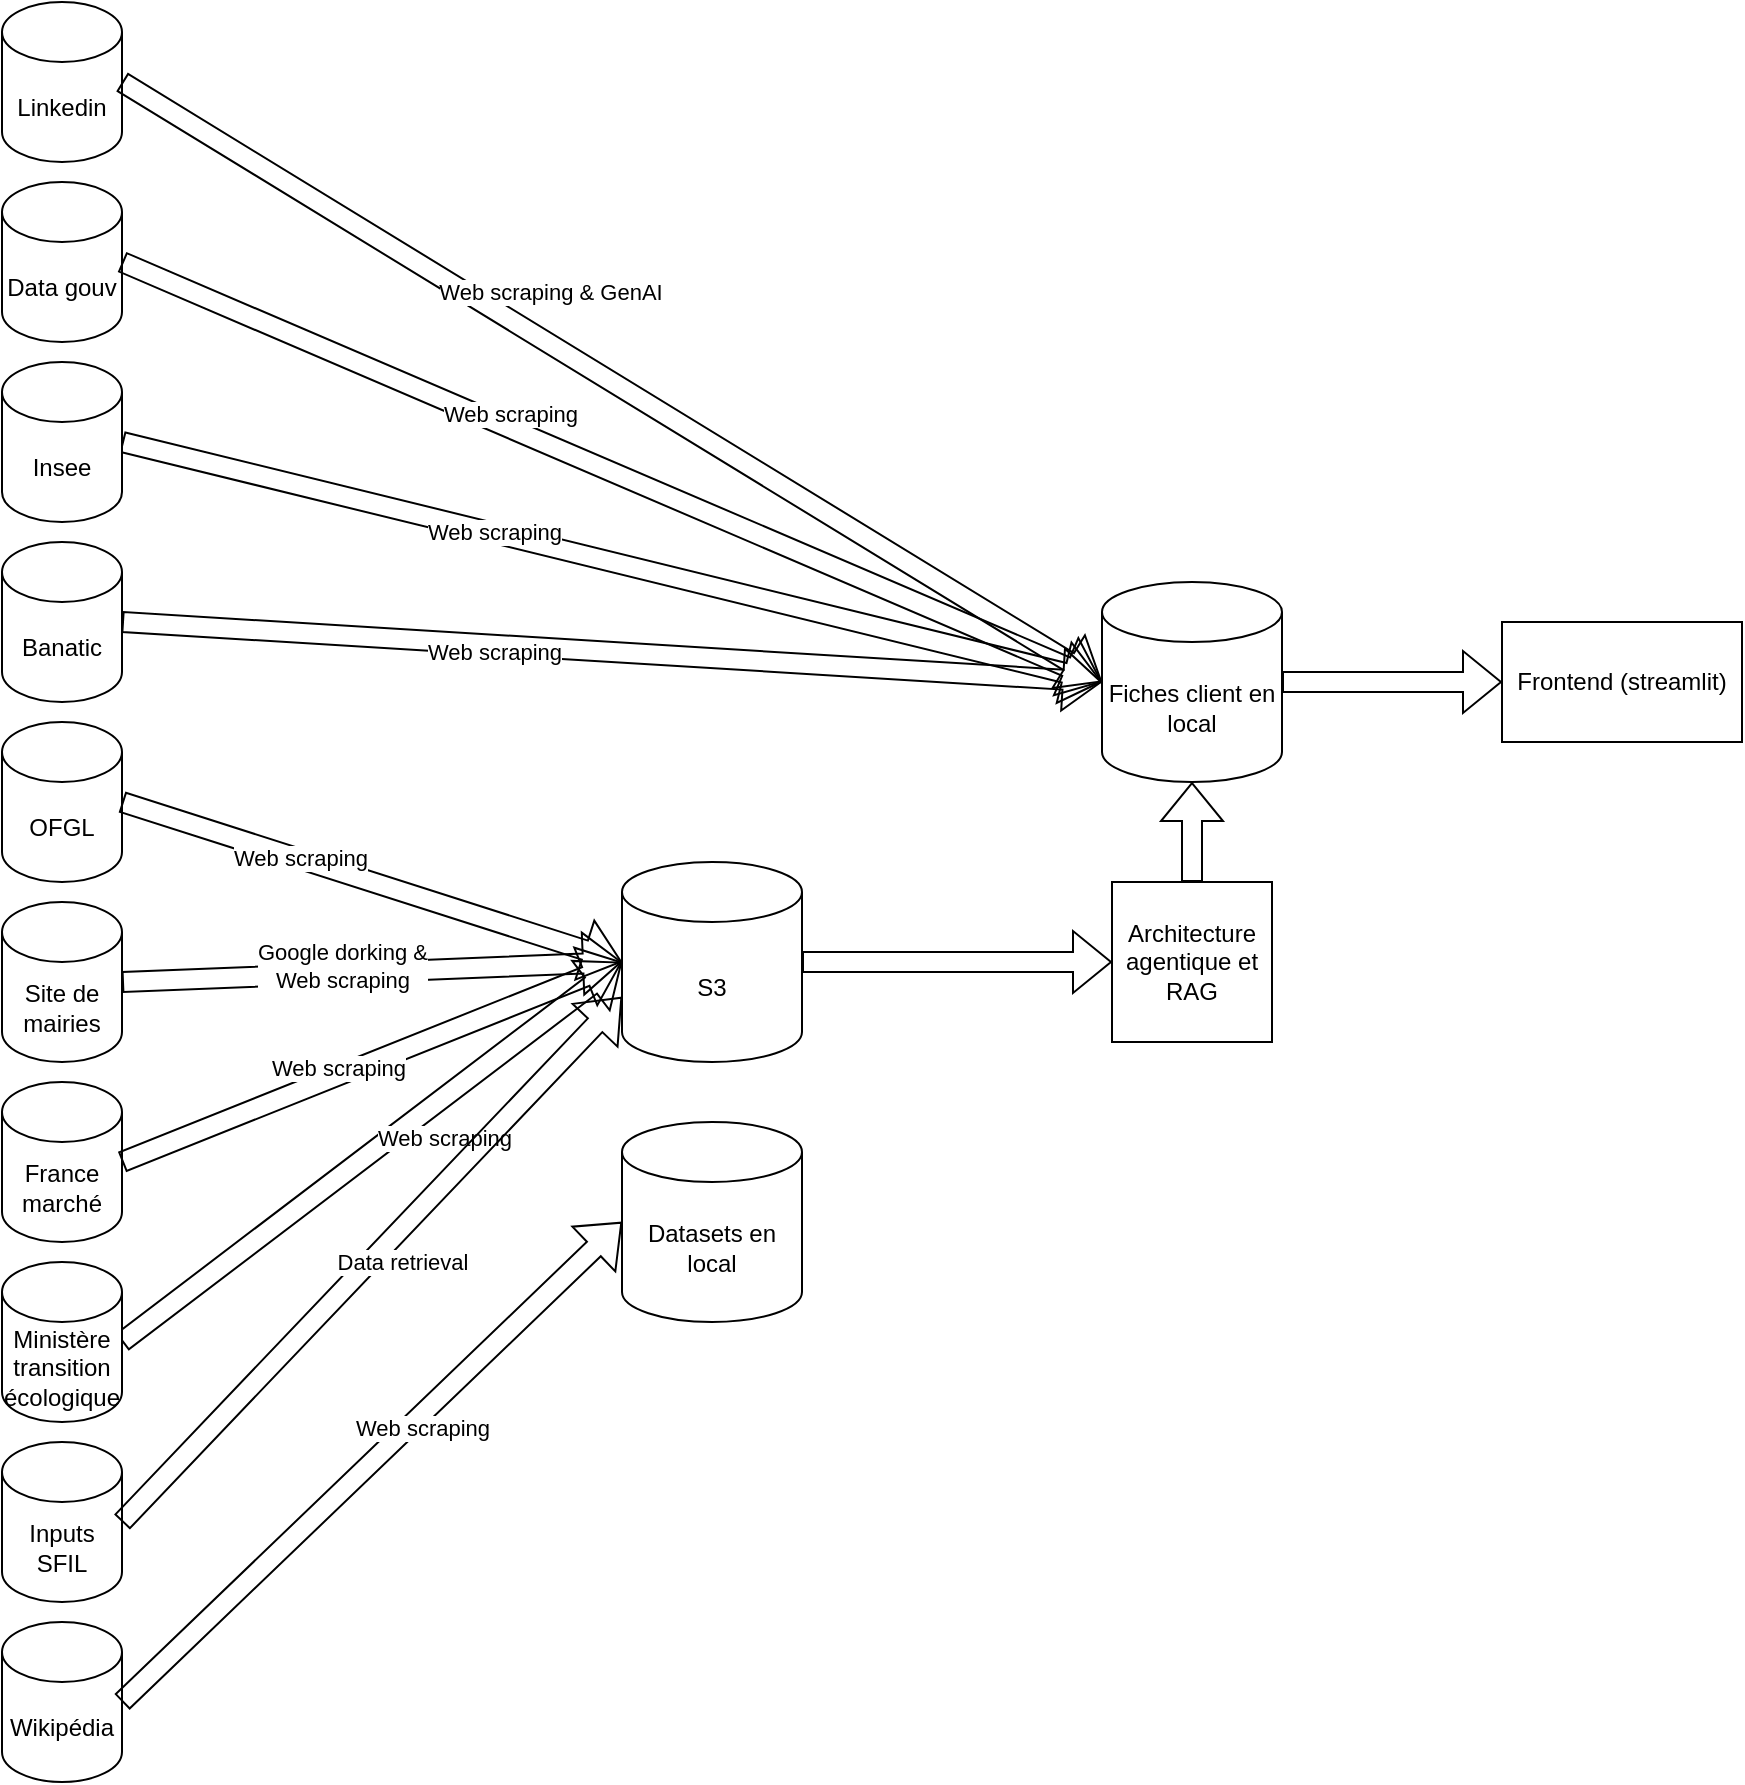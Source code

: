 <mxfile version="26.0.6">
  <diagram name="Page-1" id="bvPBSzS-I180N1wVtlMe">
    <mxGraphModel dx="2100" dy="1114" grid="1" gridSize="10" guides="1" tooltips="1" connect="1" arrows="1" fold="1" page="1" pageScale="1" pageWidth="827" pageHeight="1169" math="0" shadow="0">
      <root>
        <mxCell id="0" />
        <mxCell id="1" parent="0" />
        <mxCell id="tnOevVP8kK06ffzw8B7S-18" value="" style="shape=flexArrow;endArrow=classic;html=1;rounded=0;exitX=1;exitY=0.5;exitDx=0;exitDy=0;exitPerimeter=0;entryX=0;entryY=0.5;entryDx=0;entryDy=0;entryPerimeter=0;" edge="1" parent="1" source="tnOevVP8kK06ffzw8B7S-8" target="tnOevVP8kK06ffzw8B7S-13">
          <mxGeometry width="50" height="50" relative="1" as="geometry">
            <mxPoint x="120" y="720" as="sourcePoint" />
            <mxPoint x="370" y="420" as="targetPoint" />
          </mxGeometry>
        </mxCell>
        <mxCell id="tnOevVP8kK06ffzw8B7S-19" value="Web scraping" style="edgeLabel;html=1;align=center;verticalAlign=middle;resizable=0;points=[];" vertex="1" connectable="0" parent="tnOevVP8kK06ffzw8B7S-18">
          <mxGeometry x="-0.124" y="4" relative="1" as="geometry">
            <mxPoint x="-29" y="6" as="offset" />
          </mxGeometry>
        </mxCell>
        <mxCell id="tnOevVP8kK06ffzw8B7S-23" value="" style="shape=flexArrow;endArrow=classic;html=1;rounded=0;exitX=1;exitY=0.5;exitDx=0;exitDy=0;exitPerimeter=0;entryX=0;entryY=0.5;entryDx=0;entryDy=0;entryPerimeter=0;" edge="1" parent="1" source="tnOevVP8kK06ffzw8B7S-6" target="tnOevVP8kK06ffzw8B7S-13">
          <mxGeometry width="50" height="50" relative="1" as="geometry">
            <mxPoint x="120" y="810" as="sourcePoint" />
            <mxPoint x="370" y="678" as="targetPoint" />
          </mxGeometry>
        </mxCell>
        <mxCell id="tnOevVP8kK06ffzw8B7S-24" value="Web scraping" style="edgeLabel;html=1;align=center;verticalAlign=middle;resizable=0;points=[];" vertex="1" connectable="0" parent="tnOevVP8kK06ffzw8B7S-23">
          <mxGeometry x="-0.124" y="4" relative="1" as="geometry">
            <mxPoint x="-30" y="-4" as="offset" />
          </mxGeometry>
        </mxCell>
        <mxCell id="tnOevVP8kK06ffzw8B7S-3" value="Linkedin" style="shape=cylinder3;whiteSpace=wrap;html=1;boundedLbl=1;backgroundOutline=1;size=15;" vertex="1" parent="1">
          <mxGeometry x="50" y="40" width="60" height="80" as="geometry" />
        </mxCell>
        <mxCell id="tnOevVP8kK06ffzw8B7S-4" value="Data gouv" style="shape=cylinder3;whiteSpace=wrap;html=1;boundedLbl=1;backgroundOutline=1;size=15;" vertex="1" parent="1">
          <mxGeometry x="50" y="130" width="60" height="80" as="geometry" />
        </mxCell>
        <mxCell id="tnOevVP8kK06ffzw8B7S-5" value="OFGL" style="shape=cylinder3;whiteSpace=wrap;html=1;boundedLbl=1;backgroundOutline=1;size=15;" vertex="1" parent="1">
          <mxGeometry x="50" y="400" width="60" height="80" as="geometry" />
        </mxCell>
        <mxCell id="tnOevVP8kK06ffzw8B7S-6" value="Insee" style="shape=cylinder3;whiteSpace=wrap;html=1;boundedLbl=1;backgroundOutline=1;size=15;" vertex="1" parent="1">
          <mxGeometry x="50" y="220" width="60" height="80" as="geometry" />
        </mxCell>
        <mxCell id="tnOevVP8kK06ffzw8B7S-8" value="Banatic" style="shape=cylinder3;whiteSpace=wrap;html=1;boundedLbl=1;backgroundOutline=1;size=15;" vertex="1" parent="1">
          <mxGeometry x="50" y="310" width="60" height="80" as="geometry" />
        </mxCell>
        <mxCell id="tnOevVP8kK06ffzw8B7S-9" value="France marché" style="shape=cylinder3;whiteSpace=wrap;html=1;boundedLbl=1;backgroundOutline=1;size=15;" vertex="1" parent="1">
          <mxGeometry x="50" y="580" width="60" height="80" as="geometry" />
        </mxCell>
        <mxCell id="tnOevVP8kK06ffzw8B7S-7" value="Site de mairies" style="shape=cylinder3;whiteSpace=wrap;html=1;boundedLbl=1;backgroundOutline=1;size=15;" vertex="1" parent="1">
          <mxGeometry x="50" y="490" width="60" height="80" as="geometry" />
        </mxCell>
        <mxCell id="tnOevVP8kK06ffzw8B7S-10" value="" style="shape=flexArrow;endArrow=classic;html=1;rounded=0;exitX=1;exitY=0.5;exitDx=0;exitDy=0;exitPerimeter=0;entryX=0;entryY=0.5;entryDx=0;entryDy=0;entryPerimeter=0;" edge="1" parent="1" source="tnOevVP8kK06ffzw8B7S-14" target="tnOevVP8kK06ffzw8B7S-11">
          <mxGeometry width="50" height="50" relative="1" as="geometry">
            <mxPoint x="390" y="310" as="sourcePoint" />
            <mxPoint x="440" y="260" as="targetPoint" />
          </mxGeometry>
        </mxCell>
        <mxCell id="tnOevVP8kK06ffzw8B7S-12" value="Web scraping" style="edgeLabel;html=1;align=center;verticalAlign=middle;resizable=0;points=[];" vertex="1" connectable="0" parent="tnOevVP8kK06ffzw8B7S-10">
          <mxGeometry x="-0.124" y="4" relative="1" as="geometry">
            <mxPoint x="54" y="-16" as="offset" />
          </mxGeometry>
        </mxCell>
        <mxCell id="tnOevVP8kK06ffzw8B7S-11" value="S3" style="shape=cylinder3;whiteSpace=wrap;html=1;boundedLbl=1;backgroundOutline=1;size=15;" vertex="1" parent="1">
          <mxGeometry x="360" y="470" width="90" height="100" as="geometry" />
        </mxCell>
        <mxCell id="tnOevVP8kK06ffzw8B7S-13" value="Fiches client en local" style="shape=cylinder3;whiteSpace=wrap;html=1;boundedLbl=1;backgroundOutline=1;size=15;" vertex="1" parent="1">
          <mxGeometry x="600" y="330" width="90" height="100" as="geometry" />
        </mxCell>
        <mxCell id="tnOevVP8kK06ffzw8B7S-14" value="Ministère transition écologique" style="shape=cylinder3;whiteSpace=wrap;html=1;boundedLbl=1;backgroundOutline=1;size=15;" vertex="1" parent="1">
          <mxGeometry x="50" y="670" width="60" height="80" as="geometry" />
        </mxCell>
        <mxCell id="tnOevVP8kK06ffzw8B7S-15" value="Wikipédia" style="shape=cylinder3;whiteSpace=wrap;html=1;boundedLbl=1;backgroundOutline=1;size=15;" vertex="1" parent="1">
          <mxGeometry x="50" y="850" width="60" height="80" as="geometry" />
        </mxCell>
        <mxCell id="tnOevVP8kK06ffzw8B7S-16" value="" style="shape=flexArrow;endArrow=classic;html=1;rounded=0;exitX=1;exitY=0.5;exitDx=0;exitDy=0;exitPerimeter=0;entryX=0;entryY=0.5;entryDx=0;entryDy=0;entryPerimeter=0;" edge="1" parent="1" source="tnOevVP8kK06ffzw8B7S-7" target="tnOevVP8kK06ffzw8B7S-11">
          <mxGeometry width="50" height="50" relative="1" as="geometry">
            <mxPoint x="120" y="720" as="sourcePoint" />
            <mxPoint x="370" y="420" as="targetPoint" />
          </mxGeometry>
        </mxCell>
        <mxCell id="tnOevVP8kK06ffzw8B7S-17" value="Google dorking &amp;amp;&lt;div&gt;Web scraping&lt;/div&gt;" style="edgeLabel;html=1;align=center;verticalAlign=middle;resizable=0;points=[];" vertex="1" connectable="0" parent="tnOevVP8kK06ffzw8B7S-16">
          <mxGeometry x="-0.124" y="4" relative="1" as="geometry">
            <mxPoint as="offset" />
          </mxGeometry>
        </mxCell>
        <mxCell id="tnOevVP8kK06ffzw8B7S-20" value="" style="shape=flexArrow;endArrow=classic;html=1;rounded=0;exitX=1;exitY=0.5;exitDx=0;exitDy=0;exitPerimeter=0;entryX=0;entryY=0.5;entryDx=0;entryDy=0;entryPerimeter=0;" edge="1" parent="1" source="tnOevVP8kK06ffzw8B7S-15" target="tnOevVP8kK06ffzw8B7S-22">
          <mxGeometry width="50" height="50" relative="1" as="geometry">
            <mxPoint x="120" y="630" as="sourcePoint" />
            <mxPoint x="350" y="640" as="targetPoint" />
          </mxGeometry>
        </mxCell>
        <mxCell id="tnOevVP8kK06ffzw8B7S-21" value="Web scraping" style="edgeLabel;html=1;align=center;verticalAlign=middle;resizable=0;points=[];" vertex="1" connectable="0" parent="tnOevVP8kK06ffzw8B7S-20">
          <mxGeometry x="-0.124" y="4" relative="1" as="geometry">
            <mxPoint x="43" y="-29" as="offset" />
          </mxGeometry>
        </mxCell>
        <mxCell id="tnOevVP8kK06ffzw8B7S-22" value="Datasets en local" style="shape=cylinder3;whiteSpace=wrap;html=1;boundedLbl=1;backgroundOutline=1;size=15;" vertex="1" parent="1">
          <mxGeometry x="360" y="600" width="90" height="100" as="geometry" />
        </mxCell>
        <mxCell id="tnOevVP8kK06ffzw8B7S-25" value="" style="shape=flexArrow;endArrow=classic;html=1;rounded=0;exitX=1;exitY=0.5;exitDx=0;exitDy=0;exitPerimeter=0;" edge="1" parent="1" source="tnOevVP8kK06ffzw8B7S-9">
          <mxGeometry width="50" height="50" relative="1" as="geometry">
            <mxPoint x="120" y="540" as="sourcePoint" />
            <mxPoint x="360" y="520" as="targetPoint" />
          </mxGeometry>
        </mxCell>
        <mxCell id="tnOevVP8kK06ffzw8B7S-26" value="&lt;span style=&quot;background-color: light-dark(#ffffff, var(--ge-dark-color, #121212)); color: light-dark(rgb(0, 0, 0), rgb(255, 255, 255));&quot;&gt;Web scraping&lt;/span&gt;" style="edgeLabel;html=1;align=center;verticalAlign=middle;resizable=0;points=[];" vertex="1" connectable="0" parent="tnOevVP8kK06ffzw8B7S-25">
          <mxGeometry x="-0.124" y="4" relative="1" as="geometry">
            <mxPoint as="offset" />
          </mxGeometry>
        </mxCell>
        <mxCell id="tnOevVP8kK06ffzw8B7S-27" value="" style="shape=flexArrow;endArrow=classic;html=1;rounded=0;exitX=1;exitY=0.5;exitDx=0;exitDy=0;exitPerimeter=0;entryX=0;entryY=0.5;entryDx=0;entryDy=0;entryPerimeter=0;" edge="1" parent="1" source="tnOevVP8kK06ffzw8B7S-3" target="tnOevVP8kK06ffzw8B7S-13">
          <mxGeometry width="50" height="50" relative="1" as="geometry">
            <mxPoint x="170" y="240" as="sourcePoint" />
            <mxPoint x="420" y="230" as="targetPoint" />
          </mxGeometry>
        </mxCell>
        <mxCell id="tnOevVP8kK06ffzw8B7S-28" value="Web scraping &amp;amp; GenAI" style="edgeLabel;html=1;align=center;verticalAlign=middle;resizable=0;points=[];" vertex="1" connectable="0" parent="tnOevVP8kK06ffzw8B7S-27">
          <mxGeometry x="-0.124" y="4" relative="1" as="geometry">
            <mxPoint x="-3" y="-23" as="offset" />
          </mxGeometry>
        </mxCell>
        <mxCell id="tnOevVP8kK06ffzw8B7S-29" value="" style="shape=flexArrow;endArrow=classic;html=1;rounded=0;exitX=1;exitY=0.5;exitDx=0;exitDy=0;exitPerimeter=0;entryX=0;entryY=0.5;entryDx=0;entryDy=0;entryPerimeter=0;" edge="1" parent="1" source="tnOevVP8kK06ffzw8B7S-4" target="tnOevVP8kK06ffzw8B7S-13">
          <mxGeometry width="50" height="50" relative="1" as="geometry">
            <mxPoint x="110" y="160" as="sourcePoint" />
            <mxPoint x="360" y="470" as="targetPoint" />
          </mxGeometry>
        </mxCell>
        <mxCell id="tnOevVP8kK06ffzw8B7S-30" value="Web scraping" style="edgeLabel;html=1;align=center;verticalAlign=middle;resizable=0;points=[];" vertex="1" connectable="0" parent="tnOevVP8kK06ffzw8B7S-29">
          <mxGeometry x="-0.124" y="4" relative="1" as="geometry">
            <mxPoint x="-22" y="-13" as="offset" />
          </mxGeometry>
        </mxCell>
        <mxCell id="tnOevVP8kK06ffzw8B7S-31" value="" style="shape=flexArrow;endArrow=classic;html=1;rounded=0;exitX=1;exitY=0.5;exitDx=0;exitDy=0;exitPerimeter=0;entryX=0;entryY=0.5;entryDx=0;entryDy=0;entryPerimeter=0;" edge="1" parent="1" source="tnOevVP8kK06ffzw8B7S-5" target="tnOevVP8kK06ffzw8B7S-11">
          <mxGeometry width="50" height="50" relative="1" as="geometry">
            <mxPoint x="130" y="100" as="sourcePoint" />
            <mxPoint x="380" y="410" as="targetPoint" />
          </mxGeometry>
        </mxCell>
        <mxCell id="tnOevVP8kK06ffzw8B7S-32" value="Web scraping" style="edgeLabel;html=1;align=center;verticalAlign=middle;resizable=0;points=[];" vertex="1" connectable="0" parent="tnOevVP8kK06ffzw8B7S-31">
          <mxGeometry x="-0.124" y="4" relative="1" as="geometry">
            <mxPoint x="-22" y="-3" as="offset" />
          </mxGeometry>
        </mxCell>
        <mxCell id="tnOevVP8kK06ffzw8B7S-33" value="" style="shape=flexArrow;endArrow=classic;html=1;rounded=0;exitX=1;exitY=0.5;exitDx=0;exitDy=0;exitPerimeter=0;entryX=0;entryY=0.5;entryDx=0;entryDy=0;" edge="1" parent="1" source="tnOevVP8kK06ffzw8B7S-11" target="tnOevVP8kK06ffzw8B7S-35">
          <mxGeometry width="50" height="50" relative="1" as="geometry">
            <mxPoint x="460" y="529.5" as="sourcePoint" />
            <mxPoint x="680" y="520" as="targetPoint" />
          </mxGeometry>
        </mxCell>
        <mxCell id="tnOevVP8kK06ffzw8B7S-35" value="Architecture agentique et RAG" style="whiteSpace=wrap;html=1;aspect=fixed;" vertex="1" parent="1">
          <mxGeometry x="605" y="480" width="80" height="80" as="geometry" />
        </mxCell>
        <mxCell id="tnOevVP8kK06ffzw8B7S-36" value="" style="shape=flexArrow;endArrow=classic;html=1;rounded=0;exitX=0.5;exitY=0;exitDx=0;exitDy=0;entryX=0.5;entryY=1;entryDx=0;entryDy=0;entryPerimeter=0;" edge="1" parent="1" source="tnOevVP8kK06ffzw8B7S-35" target="tnOevVP8kK06ffzw8B7S-13">
          <mxGeometry width="50" height="50" relative="1" as="geometry">
            <mxPoint x="460" y="530" as="sourcePoint" />
            <mxPoint x="540" y="530" as="targetPoint" />
          </mxGeometry>
        </mxCell>
        <mxCell id="tnOevVP8kK06ffzw8B7S-37" value="Frontend (streamlit)" style="rounded=0;whiteSpace=wrap;html=1;" vertex="1" parent="1">
          <mxGeometry x="800" y="350" width="120" height="60" as="geometry" />
        </mxCell>
        <mxCell id="tnOevVP8kK06ffzw8B7S-38" value="" style="shape=flexArrow;endArrow=classic;html=1;rounded=0;exitX=1;exitY=0.5;exitDx=0;exitDy=0;entryX=0;entryY=0.5;entryDx=0;entryDy=0;exitPerimeter=0;" edge="1" parent="1" source="tnOevVP8kK06ffzw8B7S-13" target="tnOevVP8kK06ffzw8B7S-37">
          <mxGeometry width="50" height="50" relative="1" as="geometry">
            <mxPoint x="655" y="490" as="sourcePoint" />
            <mxPoint x="655" y="440" as="targetPoint" />
          </mxGeometry>
        </mxCell>
        <mxCell id="tnOevVP8kK06ffzw8B7S-55" value="Inputs SFIL" style="shape=cylinder3;whiteSpace=wrap;html=1;boundedLbl=1;backgroundOutline=1;size=15;" vertex="1" parent="1">
          <mxGeometry x="50" y="760" width="60" height="80" as="geometry" />
        </mxCell>
        <mxCell id="tnOevVP8kK06ffzw8B7S-56" value="" style="shape=flexArrow;endArrow=classic;html=1;rounded=0;exitX=1;exitY=0.5;exitDx=0;exitDy=0;exitPerimeter=0;entryX=0;entryY=0;entryDx=0;entryDy=67.5;entryPerimeter=0;" edge="1" parent="1" source="tnOevVP8kK06ffzw8B7S-55" target="tnOevVP8kK06ffzw8B7S-11">
          <mxGeometry width="50" height="50" relative="1" as="geometry">
            <mxPoint x="120" y="720" as="sourcePoint" />
            <mxPoint x="370" y="530" as="targetPoint" />
          </mxGeometry>
        </mxCell>
        <mxCell id="tnOevVP8kK06ffzw8B7S-57" value="Data retrieval" style="edgeLabel;html=1;align=center;verticalAlign=middle;resizable=0;points=[];" vertex="1" connectable="0" parent="tnOevVP8kK06ffzw8B7S-56">
          <mxGeometry x="-0.124" y="4" relative="1" as="geometry">
            <mxPoint x="33" y="-12" as="offset" />
          </mxGeometry>
        </mxCell>
      </root>
    </mxGraphModel>
  </diagram>
</mxfile>

